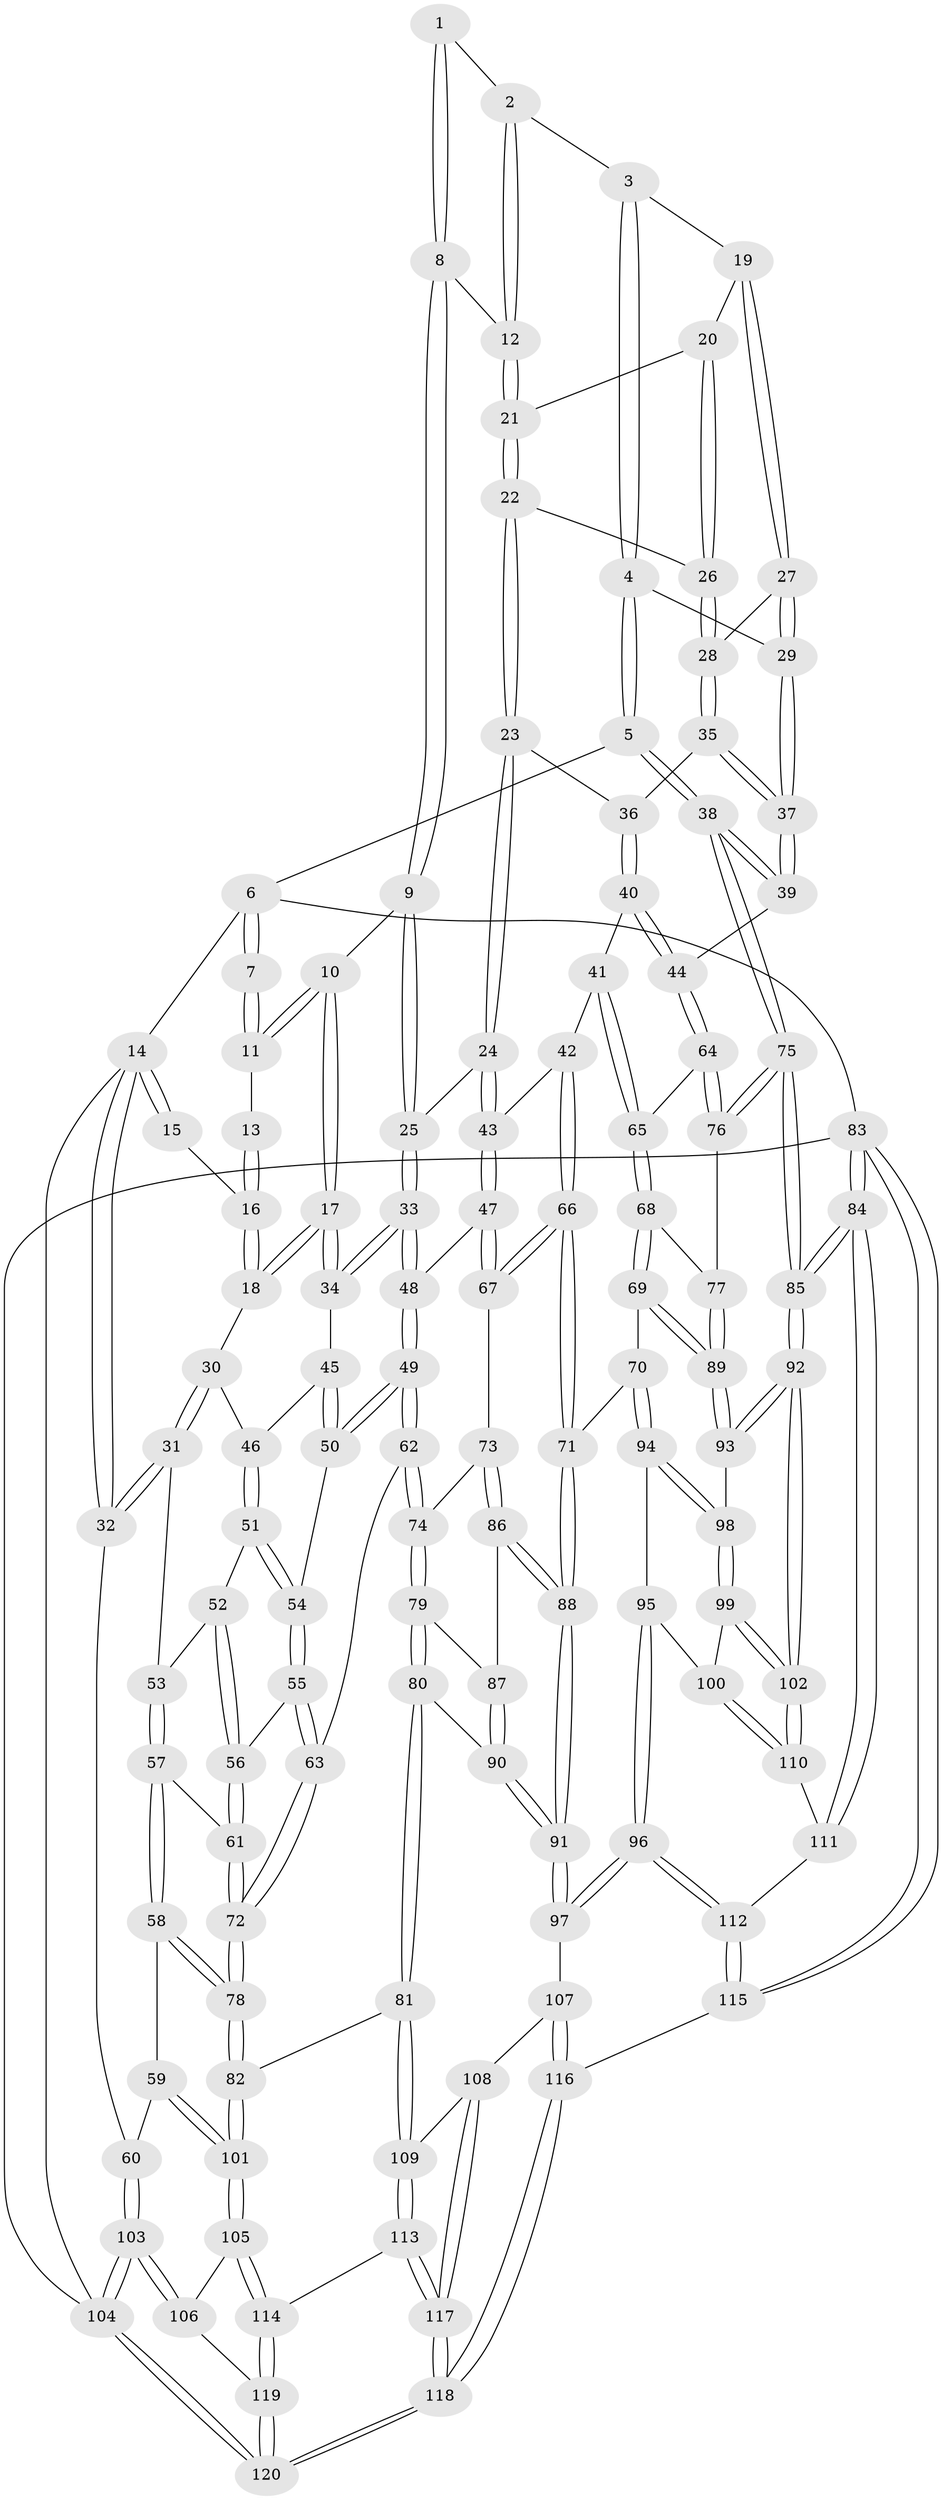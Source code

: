 // coarse degree distribution, {3: 0.1267605633802817, 4: 0.5352112676056338, 7: 0.014084507042253521, 5: 0.2535211267605634, 6: 0.056338028169014086, 2: 0.014084507042253521}
// Generated by graph-tools (version 1.1) at 2025/24/03/03/25 07:24:39]
// undirected, 120 vertices, 297 edges
graph export_dot {
graph [start="1"]
  node [color=gray90,style=filled];
  1 [pos="+0.7324568697493677+0"];
  2 [pos="+0.7497652820669087+0.03751979815345778"];
  3 [pos="+0.8910189409297953+0.06305278819455405"];
  4 [pos="+1+0.024608265481963636"];
  5 [pos="+1+0"];
  6 [pos="+1+0"];
  7 [pos="+0.7297606397152837+0"];
  8 [pos="+0.6660976615276292+0.061548415895204746"];
  9 [pos="+0.5033705701414933+0.04134220480666591"];
  10 [pos="+0.42402397317085044+0"];
  11 [pos="+0.3991773936688113+0"];
  12 [pos="+0.7266888230789141+0.09441185028204385"];
  13 [pos="+0.3836020852659625+0"];
  14 [pos="+0+0"];
  15 [pos="+0+0"];
  16 [pos="+0.1371611009352046+0.09388900007488128"];
  17 [pos="+0.32315442395551747+0.19792507286831285"];
  18 [pos="+0.1181510474460464+0.12693754522254008"];
  19 [pos="+0.7936712954905274+0.13143594402241632"];
  20 [pos="+0.7559967349011486+0.11368080501096549"];
  21 [pos="+0.7274931189942281+0.0987811901189957"];
  22 [pos="+0.6761698281369887+0.16570976544447238"];
  23 [pos="+0.6524040532160181+0.1865027548470593"];
  24 [pos="+0.5867412532723549+0.20342860953774383"];
  25 [pos="+0.5710437927609502+0.18648917860774397"];
  26 [pos="+0.7459441840001365+0.18319205343863534"];
  27 [pos="+0.8066457339469894+0.19411370081854473"];
  28 [pos="+0.7943203901295711+0.2042249512218761"];
  29 [pos="+0.8669901563217031+0.2108784376007115"];
  30 [pos="+0.05397880652832138+0.16681007999074035"];
  31 [pos="+0+0.18866544805012272"];
  32 [pos="+0+0.14454474836982473"];
  33 [pos="+0.37523663892746734+0.26469907174093027"];
  34 [pos="+0.32349206354763277+0.20289196142057633"];
  35 [pos="+0.7634624057009398+0.2466125402466124"];
  36 [pos="+0.7567147121952017+0.25344339056930637"];
  37 [pos="+0.8960043205905883+0.2853645988564797"];
  38 [pos="+1+0.32286136653453307"];
  39 [pos="+0.9273008413293852+0.34634878895044385"];
  40 [pos="+0.7548388722537889+0.2781040016380614"];
  41 [pos="+0.700063305352388+0.3513196605998958"];
  42 [pos="+0.6713039269915431+0.3594469423778781"];
  43 [pos="+0.5868682407627788+0.21682551314465343"];
  44 [pos="+0.9160885424904943+0.3539017399536911"];
  45 [pos="+0.233012064177309+0.2793104826773765"];
  46 [pos="+0.22772739925459287+0.28089895253484"];
  47 [pos="+0.4725868237529607+0.3700687064189624"];
  48 [pos="+0.39734978383990527+0.3296085582218321"];
  49 [pos="+0.3124761451428143+0.403862295788433"];
  50 [pos="+0.28777872741902966+0.38025513487203855"];
  51 [pos="+0.20118740539381433+0.3115478096130576"];
  52 [pos="+0.16244561952327186+0.33310094762725695"];
  53 [pos="+0.055587844311480644+0.29425009652836626"];
  54 [pos="+0.22373095629096967+0.36958651524067543"];
  55 [pos="+0.19568676621870001+0.41882573273268325"];
  56 [pos="+0.1601779349475226+0.4071863139720466"];
  57 [pos="+0.07549518600227433+0.4444225233227836"];
  58 [pos="+0.0062142919078423805+0.5010383469573596"];
  59 [pos="+0+0.513760725239733"];
  60 [pos="+0+0.5126344537234973"];
  61 [pos="+0.09304126742700139+0.44396198171575896"];
  62 [pos="+0.295331560440988+0.46174530738083164"];
  63 [pos="+0.24713644408772933+0.4619494170569437"];
  64 [pos="+0.8673612672114952+0.40855818308642006"];
  65 [pos="+0.8479802454057358+0.4146081961819629"];
  66 [pos="+0.6066558408814887+0.4757757714265186"];
  67 [pos="+0.5139770547102845+0.44833357324682305"];
  68 [pos="+0.7475920730729682+0.5290737573644629"];
  69 [pos="+0.7146088223846192+0.5435039122487053"];
  70 [pos="+0.6541511394462829+0.5488333959758891"];
  71 [pos="+0.6480214156555284+0.5443356552941221"];
  72 [pos="+0.18099425918936243+0.5182297396081192"];
  73 [pos="+0.47927270061536226+0.476310801620327"];
  74 [pos="+0.300569498278458+0.4694877500416314"];
  75 [pos="+1+0.8294708533993005"];
  76 [pos="+0.9229722244016737+0.5585415297066182"];
  77 [pos="+0.8276715362952017+0.5575237275461007"];
  78 [pos="+0.16092086302343067+0.6491968170500452"];
  79 [pos="+0.30851634041263193+0.5193536495523193"];
  80 [pos="+0.24626664180840413+0.6656660804716314"];
  81 [pos="+0.19192374012936994+0.6990865105679163"];
  82 [pos="+0.179948509475607+0.6967456930031505"];
  83 [pos="+1+1"];
  84 [pos="+1+1"];
  85 [pos="+1+0.8504426250672286"];
  86 [pos="+0.4618875325239016+0.5084961581951112"];
  87 [pos="+0.4143220273790887+0.5724664411532928"];
  88 [pos="+0.5146177008466782+0.6371477736443665"];
  89 [pos="+0.8408614208673669+0.6777144473813363"];
  90 [pos="+0.4139192058044423+0.6552972414198993"];
  91 [pos="+0.4593083378754649+0.6928354946249937"];
  92 [pos="+1+0.8192286933785262"];
  93 [pos="+0.8415204779781509+0.6787088202950866"];
  94 [pos="+0.6550903606087833+0.5580011857415457"];
  95 [pos="+0.6431206742574325+0.6553197613025558"];
  96 [pos="+0.5309746610395643+0.7950108247678787"];
  97 [pos="+0.47805812384020385+0.7546761721514945"];
  98 [pos="+0.7558859323486078+0.6930296578829009"];
  99 [pos="+0.7319254072008856+0.7293897758771524"];
  100 [pos="+0.7055435799023437+0.7519421669060042"];
  101 [pos="+0.1416634809027776+0.7185052648042299"];
  102 [pos="+0.9714482099493442+0.8065260521523854"];
  103 [pos="+0+0.8022170329251955"];
  104 [pos="+0+1"];
  105 [pos="+0.052869421437488524+0.7881006904684147"];
  106 [pos="+0.038042039885211106+0.7937491088605557"];
  107 [pos="+0.40060259029421647+0.7929429739504483"];
  108 [pos="+0.31061334597185525+0.8209544596896833"];
  109 [pos="+0.20925323171019175+0.723574951600132"];
  110 [pos="+0.6971435035319973+0.7991974702926339"];
  111 [pos="+0.6790127424754008+0.8184686454054799"];
  112 [pos="+0.5814954987640577+0.8815644680359795"];
  113 [pos="+0.19327532456955782+0.9315720536909118"];
  114 [pos="+0.1574959434882006+0.9170693227313977"];
  115 [pos="+0.5648272610043602+1"];
  116 [pos="+0.4427532251962013+1"];
  117 [pos="+0.3172348732174001+1"];
  118 [pos="+0.3519967737276511+1"];
  119 [pos="+0.06532857594364734+0.9728202920178572"];
  120 [pos="+0+1"];
  1 -- 2;
  1 -- 8;
  1 -- 8;
  2 -- 3;
  2 -- 12;
  2 -- 12;
  3 -- 4;
  3 -- 4;
  3 -- 19;
  4 -- 5;
  4 -- 5;
  4 -- 29;
  5 -- 6;
  5 -- 38;
  5 -- 38;
  6 -- 7;
  6 -- 7;
  6 -- 14;
  6 -- 83;
  7 -- 11;
  7 -- 11;
  8 -- 9;
  8 -- 9;
  8 -- 12;
  9 -- 10;
  9 -- 25;
  9 -- 25;
  10 -- 11;
  10 -- 11;
  10 -- 17;
  10 -- 17;
  11 -- 13;
  12 -- 21;
  12 -- 21;
  13 -- 16;
  13 -- 16;
  14 -- 15;
  14 -- 15;
  14 -- 32;
  14 -- 32;
  14 -- 104;
  15 -- 16;
  16 -- 18;
  16 -- 18;
  17 -- 18;
  17 -- 18;
  17 -- 34;
  17 -- 34;
  18 -- 30;
  19 -- 20;
  19 -- 27;
  19 -- 27;
  20 -- 21;
  20 -- 26;
  20 -- 26;
  21 -- 22;
  21 -- 22;
  22 -- 23;
  22 -- 23;
  22 -- 26;
  23 -- 24;
  23 -- 24;
  23 -- 36;
  24 -- 25;
  24 -- 43;
  24 -- 43;
  25 -- 33;
  25 -- 33;
  26 -- 28;
  26 -- 28;
  27 -- 28;
  27 -- 29;
  27 -- 29;
  28 -- 35;
  28 -- 35;
  29 -- 37;
  29 -- 37;
  30 -- 31;
  30 -- 31;
  30 -- 46;
  31 -- 32;
  31 -- 32;
  31 -- 53;
  32 -- 60;
  33 -- 34;
  33 -- 34;
  33 -- 48;
  33 -- 48;
  34 -- 45;
  35 -- 36;
  35 -- 37;
  35 -- 37;
  36 -- 40;
  36 -- 40;
  37 -- 39;
  37 -- 39;
  38 -- 39;
  38 -- 39;
  38 -- 75;
  38 -- 75;
  39 -- 44;
  40 -- 41;
  40 -- 44;
  40 -- 44;
  41 -- 42;
  41 -- 65;
  41 -- 65;
  42 -- 43;
  42 -- 66;
  42 -- 66;
  43 -- 47;
  43 -- 47;
  44 -- 64;
  44 -- 64;
  45 -- 46;
  45 -- 50;
  45 -- 50;
  46 -- 51;
  46 -- 51;
  47 -- 48;
  47 -- 67;
  47 -- 67;
  48 -- 49;
  48 -- 49;
  49 -- 50;
  49 -- 50;
  49 -- 62;
  49 -- 62;
  50 -- 54;
  51 -- 52;
  51 -- 54;
  51 -- 54;
  52 -- 53;
  52 -- 56;
  52 -- 56;
  53 -- 57;
  53 -- 57;
  54 -- 55;
  54 -- 55;
  55 -- 56;
  55 -- 63;
  55 -- 63;
  56 -- 61;
  56 -- 61;
  57 -- 58;
  57 -- 58;
  57 -- 61;
  58 -- 59;
  58 -- 78;
  58 -- 78;
  59 -- 60;
  59 -- 101;
  59 -- 101;
  60 -- 103;
  60 -- 103;
  61 -- 72;
  61 -- 72;
  62 -- 63;
  62 -- 74;
  62 -- 74;
  63 -- 72;
  63 -- 72;
  64 -- 65;
  64 -- 76;
  64 -- 76;
  65 -- 68;
  65 -- 68;
  66 -- 67;
  66 -- 67;
  66 -- 71;
  66 -- 71;
  67 -- 73;
  68 -- 69;
  68 -- 69;
  68 -- 77;
  69 -- 70;
  69 -- 89;
  69 -- 89;
  70 -- 71;
  70 -- 94;
  70 -- 94;
  71 -- 88;
  71 -- 88;
  72 -- 78;
  72 -- 78;
  73 -- 74;
  73 -- 86;
  73 -- 86;
  74 -- 79;
  74 -- 79;
  75 -- 76;
  75 -- 76;
  75 -- 85;
  75 -- 85;
  76 -- 77;
  77 -- 89;
  77 -- 89;
  78 -- 82;
  78 -- 82;
  79 -- 80;
  79 -- 80;
  79 -- 87;
  80 -- 81;
  80 -- 81;
  80 -- 90;
  81 -- 82;
  81 -- 109;
  81 -- 109;
  82 -- 101;
  82 -- 101;
  83 -- 84;
  83 -- 84;
  83 -- 115;
  83 -- 115;
  83 -- 104;
  84 -- 85;
  84 -- 85;
  84 -- 111;
  84 -- 111;
  85 -- 92;
  85 -- 92;
  86 -- 87;
  86 -- 88;
  86 -- 88;
  87 -- 90;
  87 -- 90;
  88 -- 91;
  88 -- 91;
  89 -- 93;
  89 -- 93;
  90 -- 91;
  90 -- 91;
  91 -- 97;
  91 -- 97;
  92 -- 93;
  92 -- 93;
  92 -- 102;
  92 -- 102;
  93 -- 98;
  94 -- 95;
  94 -- 98;
  94 -- 98;
  95 -- 96;
  95 -- 96;
  95 -- 100;
  96 -- 97;
  96 -- 97;
  96 -- 112;
  96 -- 112;
  97 -- 107;
  98 -- 99;
  98 -- 99;
  99 -- 100;
  99 -- 102;
  99 -- 102;
  100 -- 110;
  100 -- 110;
  101 -- 105;
  101 -- 105;
  102 -- 110;
  102 -- 110;
  103 -- 104;
  103 -- 104;
  103 -- 106;
  103 -- 106;
  104 -- 120;
  104 -- 120;
  105 -- 106;
  105 -- 114;
  105 -- 114;
  106 -- 119;
  107 -- 108;
  107 -- 116;
  107 -- 116;
  108 -- 109;
  108 -- 117;
  108 -- 117;
  109 -- 113;
  109 -- 113;
  110 -- 111;
  111 -- 112;
  112 -- 115;
  112 -- 115;
  113 -- 114;
  113 -- 117;
  113 -- 117;
  114 -- 119;
  114 -- 119;
  115 -- 116;
  116 -- 118;
  116 -- 118;
  117 -- 118;
  117 -- 118;
  118 -- 120;
  118 -- 120;
  119 -- 120;
  119 -- 120;
}
